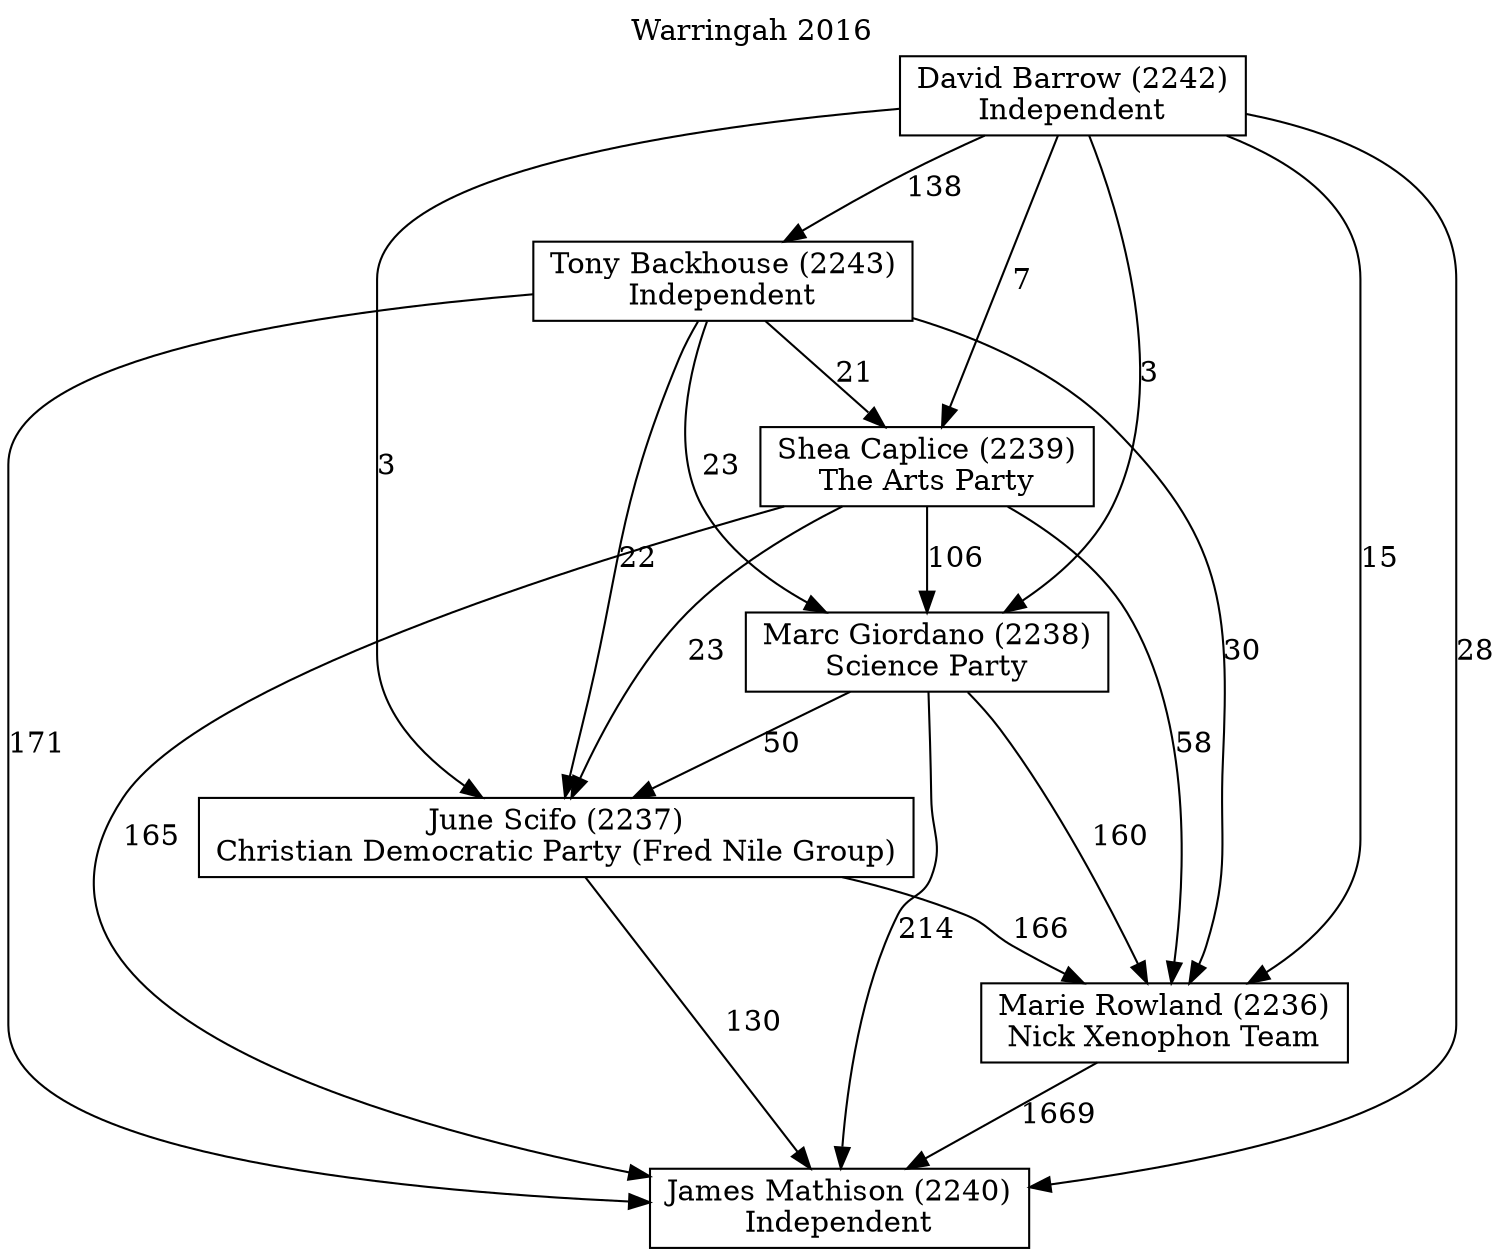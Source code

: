// House preference flow
digraph "James Mathison (2240)_Warringah_2016" {
	graph [label="Warringah 2016" labelloc=t mclimit=10]
	node [shape=box]
	"James Mathison (2240)" [label="James Mathison (2240)
Independent"]
	"Marie Rowland (2236)" [label="Marie Rowland (2236)
Nick Xenophon Team"]
	"Tony Backhouse (2243)" [label="Tony Backhouse (2243)
Independent"]
	"Shea Caplice (2239)" [label="Shea Caplice (2239)
The Arts Party"]
	"Marc Giordano (2238)" [label="Marc Giordano (2238)
Science Party"]
	"David Barrow (2242)" [label="David Barrow (2242)
Independent"]
	"June Scifo (2237)" [label="June Scifo (2237)
Christian Democratic Party (Fred Nile Group)"]
	"Shea Caplice (2239)" -> "Marc Giordano (2238)" [label=106]
	"June Scifo (2237)" -> "James Mathison (2240)" [label=130]
	"Marie Rowland (2236)" -> "James Mathison (2240)" [label=1669]
	"David Barrow (2242)" -> "Tony Backhouse (2243)" [label=138]
	"June Scifo (2237)" -> "Marie Rowland (2236)" [label=166]
	"David Barrow (2242)" -> "Shea Caplice (2239)" [label=7]
	"Marc Giordano (2238)" -> "June Scifo (2237)" [label=50]
	"Marc Giordano (2238)" -> "James Mathison (2240)" [label=214]
	"Tony Backhouse (2243)" -> "James Mathison (2240)" [label=171]
	"Marc Giordano (2238)" -> "Marie Rowland (2236)" [label=160]
	"Tony Backhouse (2243)" -> "June Scifo (2237)" [label=22]
	"Tony Backhouse (2243)" -> "Marc Giordano (2238)" [label=23]
	"Tony Backhouse (2243)" -> "Shea Caplice (2239)" [label=21]
	"David Barrow (2242)" -> "Marie Rowland (2236)" [label=15]
	"Tony Backhouse (2243)" -> "Marie Rowland (2236)" [label=30]
	"Shea Caplice (2239)" -> "June Scifo (2237)" [label=23]
	"Shea Caplice (2239)" -> "Marie Rowland (2236)" [label=58]
	"David Barrow (2242)" -> "June Scifo (2237)" [label=3]
	"David Barrow (2242)" -> "Marc Giordano (2238)" [label=3]
	"David Barrow (2242)" -> "James Mathison (2240)" [label=28]
	"Shea Caplice (2239)" -> "James Mathison (2240)" [label=165]
}

